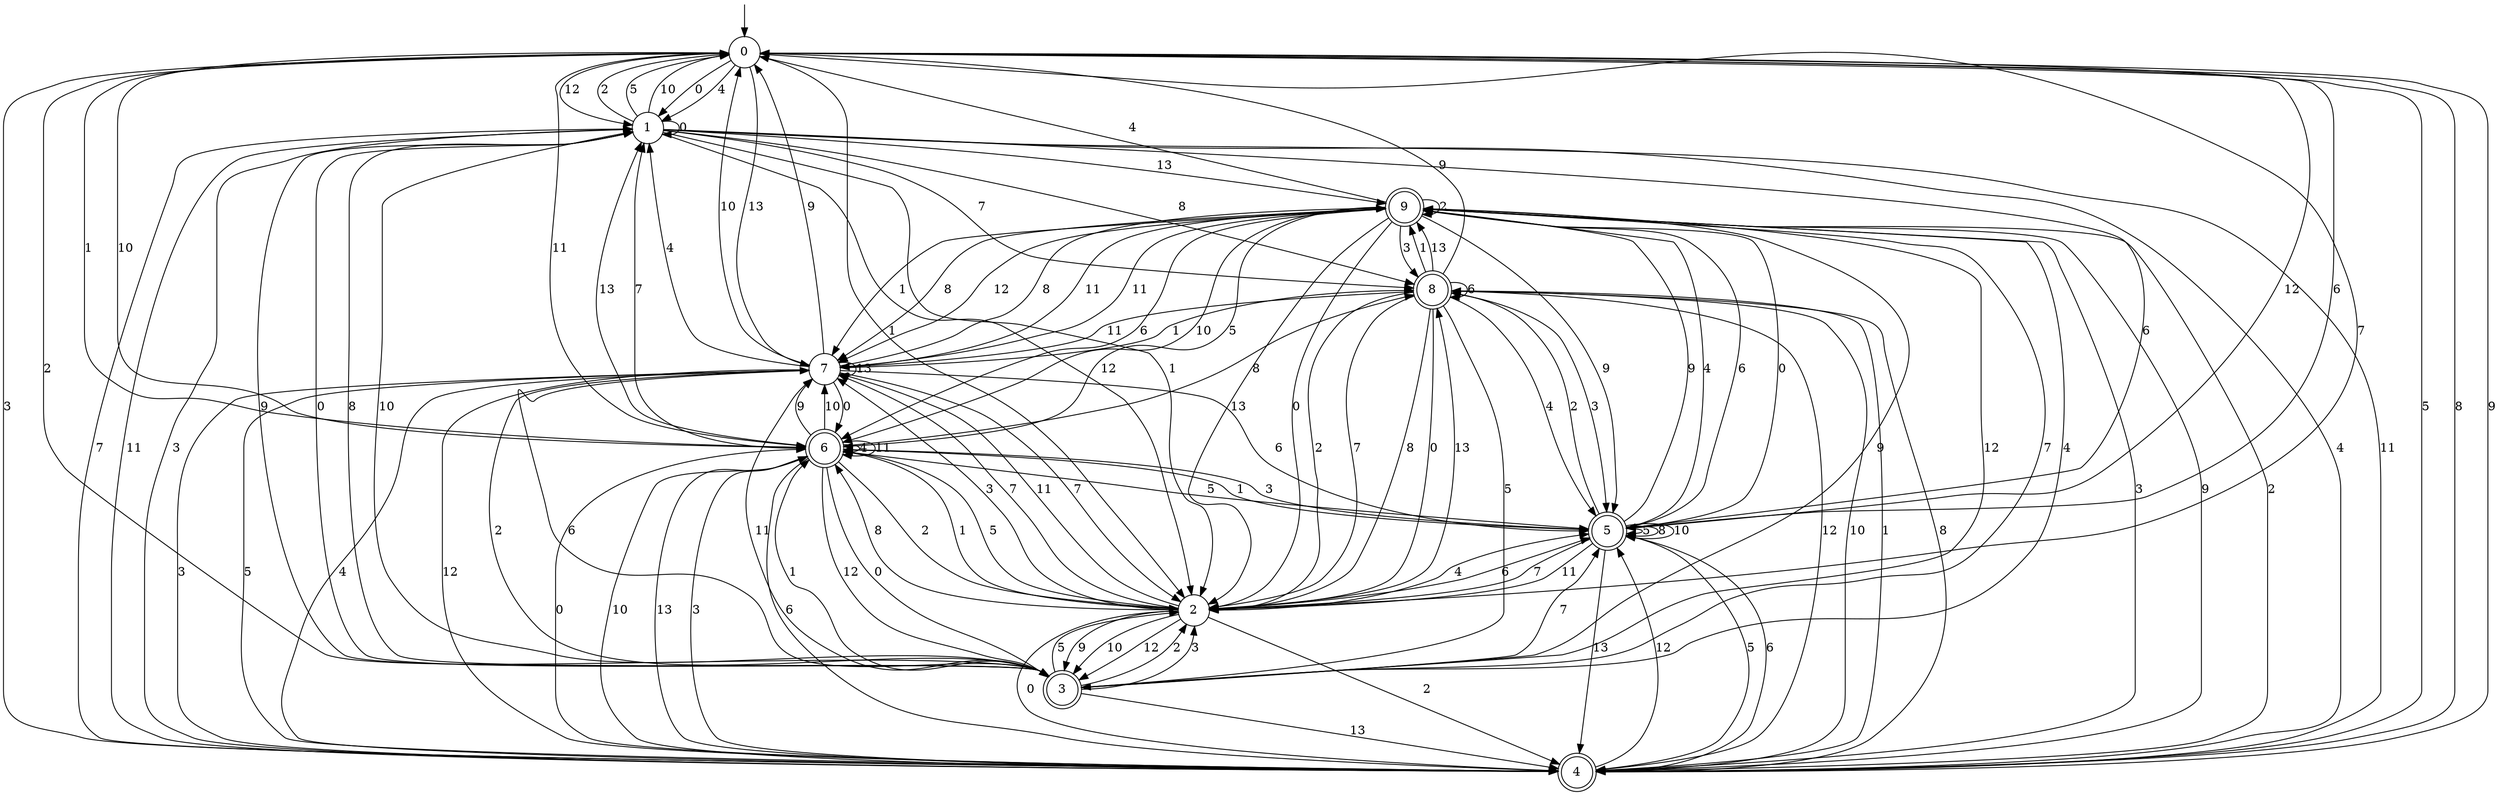 digraph g {

	s0 [shape="circle" label="0"];
	s1 [shape="circle" label="1"];
	s2 [shape="circle" label="2"];
	s3 [shape="doublecircle" label="3"];
	s4 [shape="doublecircle" label="4"];
	s5 [shape="doublecircle" label="5"];
	s6 [shape="doublecircle" label="6"];
	s7 [shape="circle" label="7"];
	s8 [shape="doublecircle" label="8"];
	s9 [shape="doublecircle" label="9"];
	s0 -> s1 [label="0"];
	s0 -> s2 [label="1"];
	s0 -> s3 [label="2"];
	s0 -> s4 [label="3"];
	s0 -> s1 [label="4"];
	s0 -> s4 [label="5"];
	s0 -> s5 [label="6"];
	s0 -> s2 [label="7"];
	s0 -> s4 [label="8"];
	s0 -> s4 [label="9"];
	s0 -> s6 [label="10"];
	s0 -> s6 [label="11"];
	s0 -> s1 [label="12"];
	s0 -> s7 [label="13"];
	s1 -> s1 [label="0"];
	s1 -> s2 [label="1"];
	s1 -> s0 [label="2"];
	s1 -> s4 [label="3"];
	s1 -> s4 [label="4"];
	s1 -> s0 [label="5"];
	s1 -> s5 [label="6"];
	s1 -> s8 [label="7"];
	s1 -> s8 [label="8"];
	s1 -> s3 [label="9"];
	s1 -> s0 [label="10"];
	s1 -> s4 [label="11"];
	s1 -> s2 [label="12"];
	s1 -> s9 [label="13"];
	s2 -> s4 [label="0"];
	s2 -> s6 [label="1"];
	s2 -> s4 [label="2"];
	s2 -> s7 [label="3"];
	s2 -> s5 [label="4"];
	s2 -> s6 [label="5"];
	s2 -> s5 [label="6"];
	s2 -> s7 [label="7"];
	s2 -> s6 [label="8"];
	s2 -> s3 [label="9"];
	s2 -> s3 [label="10"];
	s2 -> s7 [label="11"];
	s2 -> s3 [label="12"];
	s2 -> s8 [label="13"];
	s3 -> s1 [label="0"];
	s3 -> s6 [label="1"];
	s3 -> s2 [label="2"];
	s3 -> s2 [label="3"];
	s3 -> s9 [label="4"];
	s3 -> s2 [label="5"];
	s3 -> s7 [label="6"];
	s3 -> s5 [label="7"];
	s3 -> s1 [label="8"];
	s3 -> s9 [label="9"];
	s3 -> s1 [label="10"];
	s3 -> s7 [label="11"];
	s3 -> s9 [label="12"];
	s3 -> s4 [label="13"];
	s4 -> s6 [label="0"];
	s4 -> s8 [label="1"];
	s4 -> s9 [label="2"];
	s4 -> s9 [label="3"];
	s4 -> s7 [label="4"];
	s4 -> s5 [label="5"];
	s4 -> s5 [label="6"];
	s4 -> s1 [label="7"];
	s4 -> s8 [label="8"];
	s4 -> s9 [label="9"];
	s4 -> s6 [label="10"];
	s4 -> s1 [label="11"];
	s4 -> s5 [label="12"];
	s4 -> s6 [label="13"];
	s5 -> s9 [label="0"];
	s5 -> s6 [label="1"];
	s5 -> s8 [label="2"];
	s5 -> s6 [label="3"];
	s5 -> s9 [label="4"];
	s5 -> s5 [label="5"];
	s5 -> s9 [label="6"];
	s5 -> s2 [label="7"];
	s5 -> s5 [label="8"];
	s5 -> s9 [label="9"];
	s5 -> s5 [label="10"];
	s5 -> s2 [label="11"];
	s5 -> s0 [label="12"];
	s5 -> s4 [label="13"];
	s6 -> s3 [label="0"];
	s6 -> s0 [label="1"];
	s6 -> s2 [label="2"];
	s6 -> s4 [label="3"];
	s6 -> s6 [label="4"];
	s6 -> s5 [label="5"];
	s6 -> s4 [label="6"];
	s6 -> s1 [label="7"];
	s6 -> s8 [label="8"];
	s6 -> s7 [label="9"];
	s6 -> s7 [label="10"];
	s6 -> s6 [label="11"];
	s6 -> s3 [label="12"];
	s6 -> s1 [label="13"];
	s7 -> s6 [label="0"];
	s7 -> s8 [label="1"];
	s7 -> s3 [label="2"];
	s7 -> s4 [label="3"];
	s7 -> s1 [label="4"];
	s7 -> s4 [label="5"];
	s7 -> s5 [label="6"];
	s7 -> s2 [label="7"];
	s7 -> s9 [label="8"];
	s7 -> s0 [label="9"];
	s7 -> s0 [label="10"];
	s7 -> s9 [label="11"];
	s7 -> s4 [label="12"];
	s7 -> s7 [label="13"];
	s8 -> s2 [label="0"];
	s8 -> s9 [label="1"];
	s8 -> s2 [label="2"];
	s8 -> s5 [label="3"];
	s8 -> s5 [label="4"];
	s8 -> s3 [label="5"];
	s8 -> s8 [label="6"];
	s8 -> s2 [label="7"];
	s8 -> s2 [label="8"];
	s8 -> s0 [label="9"];
	s8 -> s4 [label="10"];
	s8 -> s7 [label="11"];
	s8 -> s4 [label="12"];
	s8 -> s9 [label="13"];
	s9 -> s2 [label="0"];
	s9 -> s7 [label="1"];
	s9 -> s9 [label="2"];
	s9 -> s8 [label="3"];
	s9 -> s0 [label="4"];
	s9 -> s6 [label="5"];
	s9 -> s6 [label="6"];
	s9 -> s3 [label="7"];
	s9 -> s7 [label="8"];
	s9 -> s5 [label="9"];
	s9 -> s6 [label="10"];
	s9 -> s7 [label="11"];
	s9 -> s7 [label="12"];
	s9 -> s2 [label="13"];

__start0 [label="" shape="none" width="0" height="0"];
__start0 -> s0;

}
